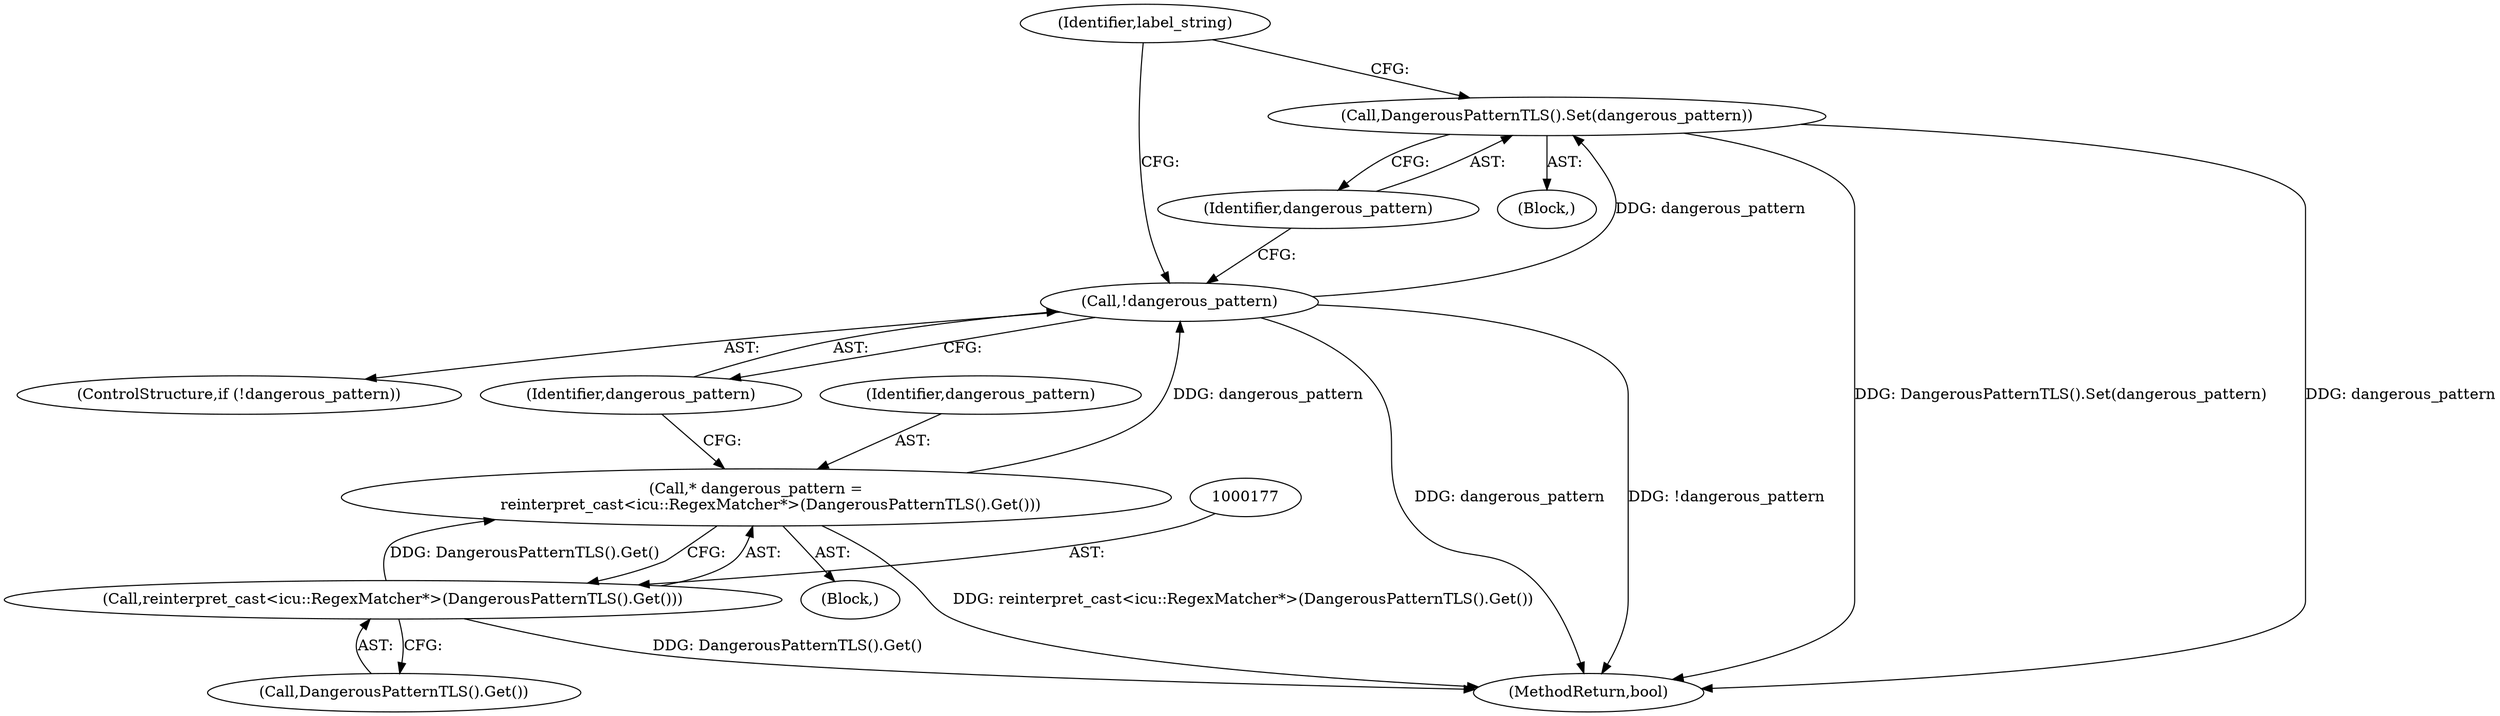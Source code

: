 digraph "0_Chrome_f8bc31acf099873ebc623e92908477f2e99c17f6_0@pointer" {
"1000183" [label="(Call,DangerousPatternTLS().Set(dangerous_pattern))"];
"1000180" [label="(Call,!dangerous_pattern)"];
"1000174" [label="(Call,* dangerous_pattern =\n      reinterpret_cast<icu::RegexMatcher*>(DangerousPatternTLS().Get()))"];
"1000176" [label="(Call,reinterpret_cast<icu::RegexMatcher*>(DangerousPatternTLS().Get()))"];
"1000179" [label="(ControlStructure,if (!dangerous_pattern))"];
"1000103" [label="(Block,)"];
"1000176" [label="(Call,reinterpret_cast<icu::RegexMatcher*>(DangerousPatternTLS().Get()))"];
"1000178" [label="(Call,DangerousPatternTLS().Get())"];
"1000175" [label="(Identifier,dangerous_pattern)"];
"1000186" [label="(Identifier,label_string)"];
"1000174" [label="(Call,* dangerous_pattern =\n      reinterpret_cast<icu::RegexMatcher*>(DangerousPatternTLS().Get()))"];
"1000181" [label="(Identifier,dangerous_pattern)"];
"1000183" [label="(Call,DangerousPatternTLS().Set(dangerous_pattern))"];
"1000190" [label="(MethodReturn,bool)"];
"1000180" [label="(Call,!dangerous_pattern)"];
"1000184" [label="(Identifier,dangerous_pattern)"];
"1000182" [label="(Block,)"];
"1000183" -> "1000182"  [label="AST: "];
"1000183" -> "1000184"  [label="CFG: "];
"1000184" -> "1000183"  [label="AST: "];
"1000186" -> "1000183"  [label="CFG: "];
"1000183" -> "1000190"  [label="DDG: dangerous_pattern"];
"1000183" -> "1000190"  [label="DDG: DangerousPatternTLS().Set(dangerous_pattern)"];
"1000180" -> "1000183"  [label="DDG: dangerous_pattern"];
"1000180" -> "1000179"  [label="AST: "];
"1000180" -> "1000181"  [label="CFG: "];
"1000181" -> "1000180"  [label="AST: "];
"1000184" -> "1000180"  [label="CFG: "];
"1000186" -> "1000180"  [label="CFG: "];
"1000180" -> "1000190"  [label="DDG: dangerous_pattern"];
"1000180" -> "1000190"  [label="DDG: !dangerous_pattern"];
"1000174" -> "1000180"  [label="DDG: dangerous_pattern"];
"1000174" -> "1000103"  [label="AST: "];
"1000174" -> "1000176"  [label="CFG: "];
"1000175" -> "1000174"  [label="AST: "];
"1000176" -> "1000174"  [label="AST: "];
"1000181" -> "1000174"  [label="CFG: "];
"1000174" -> "1000190"  [label="DDG: reinterpret_cast<icu::RegexMatcher*>(DangerousPatternTLS().Get())"];
"1000176" -> "1000174"  [label="DDG: DangerousPatternTLS().Get()"];
"1000176" -> "1000178"  [label="CFG: "];
"1000177" -> "1000176"  [label="AST: "];
"1000178" -> "1000176"  [label="AST: "];
"1000176" -> "1000190"  [label="DDG: DangerousPatternTLS().Get()"];
}
